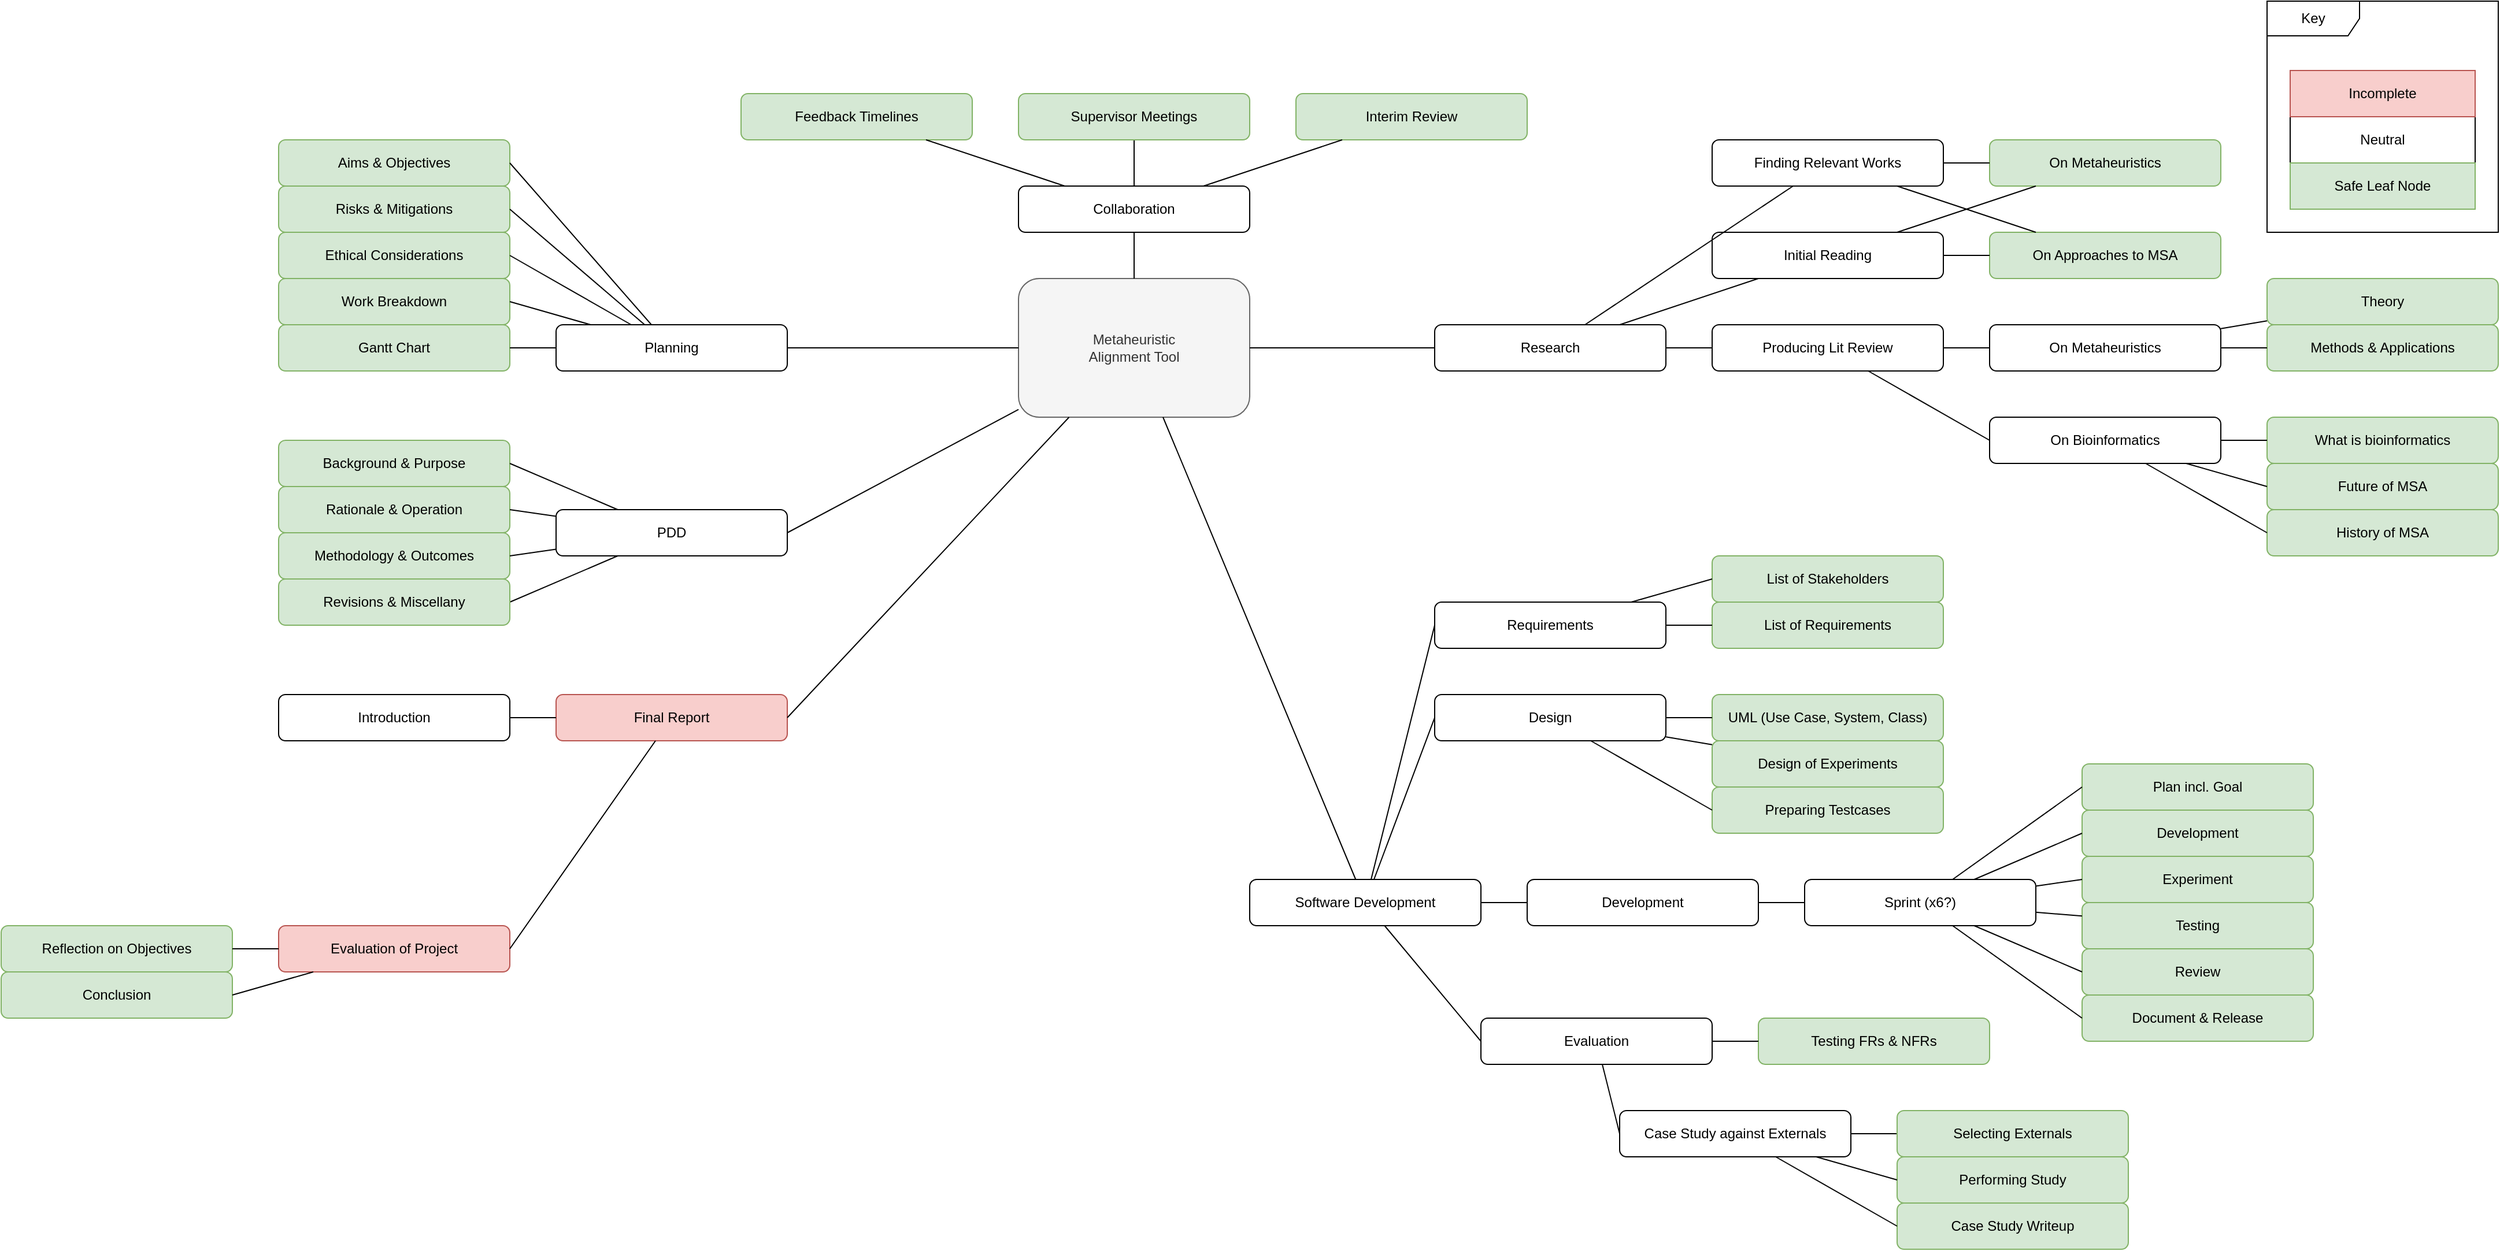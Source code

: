 <mxfile version="23.0.2" type="device">
  <diagram name="Page-1" id="MG5LI2uy3OAG8QXwMmSo">
    <mxGraphModel dx="2607" dy="2347" grid="1" gridSize="10" guides="1" tooltips="1" connect="1" arrows="1" fold="1" page="1" pageScale="1" pageWidth="1169" pageHeight="827" math="0" shadow="0">
      <root>
        <mxCell id="0" />
        <mxCell id="1" parent="0" />
        <mxCell id="G3nxdFLAYTbCHUNaFh7e-1" value="Software Development" style="rounded=1;whiteSpace=wrap;html=1;" parent="1" vertex="1">
          <mxGeometry x="1120" y="-40" width="200" height="40" as="geometry" />
        </mxCell>
        <mxCell id="G3nxdFLAYTbCHUNaFh7e-2" value="Metaheuristic&lt;br&gt;Alignment Tool" style="rounded=1;whiteSpace=wrap;html=1;fillColor=#f5f5f5;fontColor=#333333;strokeColor=#666666;" parent="1" vertex="1">
          <mxGeometry x="920" y="-560" width="200" height="120" as="geometry" />
        </mxCell>
        <mxCell id="G3nxdFLAYTbCHUNaFh7e-3" value="" style="endArrow=none;html=1;rounded=0;" parent="1" source="G3nxdFLAYTbCHUNaFh7e-1" target="G3nxdFLAYTbCHUNaFh7e-2" edge="1">
          <mxGeometry width="50" height="50" relative="1" as="geometry">
            <mxPoint x="820" y="-180" as="sourcePoint" />
            <mxPoint x="870" y="-230" as="targetPoint" />
          </mxGeometry>
        </mxCell>
        <mxCell id="G3nxdFLAYTbCHUNaFh7e-4" value="Evaluation" style="rounded=1;whiteSpace=wrap;html=1;" parent="1" vertex="1">
          <mxGeometry x="1320" y="80" width="200" height="40" as="geometry" />
        </mxCell>
        <mxCell id="G3nxdFLAYTbCHUNaFh7e-5" value="" style="endArrow=none;html=1;rounded=0;entryX=0;entryY=0.5;entryDx=0;entryDy=0;" parent="1" source="G3nxdFLAYTbCHUNaFh7e-1" target="G3nxdFLAYTbCHUNaFh7e-4" edge="1">
          <mxGeometry width="50" height="50" relative="1" as="geometry">
            <mxPoint x="562" y="-90" as="sourcePoint" />
            <mxPoint x="690" y="-41" as="targetPoint" />
          </mxGeometry>
        </mxCell>
        <mxCell id="G3nxdFLAYTbCHUNaFh7e-7" value="Case Study against Externals" style="rounded=1;whiteSpace=wrap;html=1;" parent="1" vertex="1">
          <mxGeometry x="1440" y="160" width="200" height="40" as="geometry" />
        </mxCell>
        <mxCell id="G3nxdFLAYTbCHUNaFh7e-8" value="Testing FRs &amp;amp; NFRs" style="rounded=1;whiteSpace=wrap;html=1;fillColor=#d5e8d4;strokeColor=#82b366;" parent="1" vertex="1">
          <mxGeometry x="1560" y="80" width="200" height="40" as="geometry" />
        </mxCell>
        <mxCell id="G3nxdFLAYTbCHUNaFh7e-9" value="" style="endArrow=none;html=1;rounded=0;exitX=0;exitY=0.5;exitDx=0;exitDy=0;" parent="1" source="G3nxdFLAYTbCHUNaFh7e-7" target="G3nxdFLAYTbCHUNaFh7e-4" edge="1">
          <mxGeometry width="50" height="50" relative="1" as="geometry">
            <mxPoint x="330" y="-80" as="sourcePoint" />
            <mxPoint x="380.0" as="targetPoint" />
          </mxGeometry>
        </mxCell>
        <mxCell id="G3nxdFLAYTbCHUNaFh7e-12" value="Research" style="rounded=1;whiteSpace=wrap;html=1;" parent="1" vertex="1">
          <mxGeometry x="1280" y="-520" width="200" height="40" as="geometry" />
        </mxCell>
        <mxCell id="G3nxdFLAYTbCHUNaFh7e-13" value="Finding Relevant Works" style="rounded=1;whiteSpace=wrap;html=1;" parent="1" vertex="1">
          <mxGeometry x="1520" y="-680" width="200" height="40" as="geometry" />
        </mxCell>
        <mxCell id="G3nxdFLAYTbCHUNaFh7e-14" value="Initial Reading" style="rounded=1;whiteSpace=wrap;html=1;" parent="1" vertex="1">
          <mxGeometry x="1520" y="-600" width="200" height="40" as="geometry" />
        </mxCell>
        <mxCell id="G3nxdFLAYTbCHUNaFh7e-15" value="Producing Lit Review" style="rounded=1;whiteSpace=wrap;html=1;" parent="1" vertex="1">
          <mxGeometry x="1520" y="-520" width="200" height="40" as="geometry" />
        </mxCell>
        <mxCell id="G3nxdFLAYTbCHUNaFh7e-16" value="" style="endArrow=none;html=1;rounded=0;entryX=0;entryY=0.5;entryDx=0;entryDy=0;" parent="1" source="G3nxdFLAYTbCHUNaFh7e-2" target="G3nxdFLAYTbCHUNaFh7e-12" edge="1">
          <mxGeometry width="50" height="50" relative="1" as="geometry">
            <mxPoint x="620" y="-330" as="sourcePoint" />
            <mxPoint x="670" y="-380" as="targetPoint" />
          </mxGeometry>
        </mxCell>
        <mxCell id="G3nxdFLAYTbCHUNaFh7e-17" value="" style="endArrow=none;html=1;rounded=0;" parent="1" source="G3nxdFLAYTbCHUNaFh7e-13" target="G3nxdFLAYTbCHUNaFh7e-12" edge="1">
          <mxGeometry width="50" height="50" relative="1" as="geometry">
            <mxPoint x="1260" y="390" as="sourcePoint" />
            <mxPoint x="1310" y="340" as="targetPoint" />
          </mxGeometry>
        </mxCell>
        <mxCell id="G3nxdFLAYTbCHUNaFh7e-18" value="" style="endArrow=none;html=1;rounded=0;" parent="1" source="G3nxdFLAYTbCHUNaFh7e-14" target="G3nxdFLAYTbCHUNaFh7e-12" edge="1">
          <mxGeometry width="50" height="50" relative="1" as="geometry">
            <mxPoint x="863" y="70" as="sourcePoint" />
            <mxPoint x="997" y="150" as="targetPoint" />
          </mxGeometry>
        </mxCell>
        <mxCell id="G3nxdFLAYTbCHUNaFh7e-19" value="" style="endArrow=none;html=1;rounded=0;" parent="1" source="G3nxdFLAYTbCHUNaFh7e-15" target="G3nxdFLAYTbCHUNaFh7e-12" edge="1">
          <mxGeometry width="50" height="50" relative="1" as="geometry">
            <mxPoint x="863" y="150" as="sourcePoint" />
            <mxPoint x="997" y="230" as="targetPoint" />
          </mxGeometry>
        </mxCell>
        <mxCell id="G3nxdFLAYTbCHUNaFh7e-20" value="" style="endArrow=none;html=1;rounded=0;" parent="1" source="G3nxdFLAYTbCHUNaFh7e-7" target="G3nxdFLAYTbCHUNaFh7e-21" edge="1">
          <mxGeometry width="50" height="50" relative="1" as="geometry">
            <mxPoint x="780" y="-300" as="sourcePoint" />
            <mxPoint x="440" y="40" as="targetPoint" />
          </mxGeometry>
        </mxCell>
        <mxCell id="G3nxdFLAYTbCHUNaFh7e-21" value="Selecting Externals" style="rounded=1;whiteSpace=wrap;html=1;fillColor=#d5e8d4;strokeColor=#82b366;" parent="1" vertex="1">
          <mxGeometry x="1680" y="160" width="200" height="40" as="geometry" />
        </mxCell>
        <mxCell id="G3nxdFLAYTbCHUNaFh7e-24" value="" style="endArrow=none;html=1;rounded=0;" parent="1" source="G3nxdFLAYTbCHUNaFh7e-8" target="G3nxdFLAYTbCHUNaFh7e-4" edge="1">
          <mxGeometry width="50" height="50" relative="1" as="geometry">
            <mxPoint x="280" y="-50" as="sourcePoint" />
            <mxPoint x="240.0" y="-36.667" as="targetPoint" />
          </mxGeometry>
        </mxCell>
        <mxCell id="G3nxdFLAYTbCHUNaFh7e-32" value="Sprint (x6?)" style="rounded=1;whiteSpace=wrap;html=1;" parent="1" vertex="1">
          <mxGeometry x="1600" y="-40" width="200" height="40" as="geometry" />
        </mxCell>
        <mxCell id="G3nxdFLAYTbCHUNaFh7e-41" value="Plan incl. Goal" style="rounded=1;whiteSpace=wrap;html=1;fillColor=#d5e8d4;strokeColor=#82b366;" parent="1" vertex="1">
          <mxGeometry x="1840" y="-140" width="200" height="40" as="geometry" />
        </mxCell>
        <mxCell id="G3nxdFLAYTbCHUNaFh7e-42" value="Development" style="rounded=1;whiteSpace=wrap;html=1;fillColor=#d5e8d4;strokeColor=#82b366;" parent="1" vertex="1">
          <mxGeometry x="1840" y="-100" width="200" height="40" as="geometry" />
        </mxCell>
        <mxCell id="G3nxdFLAYTbCHUNaFh7e-43" value="Testing" style="rounded=1;whiteSpace=wrap;html=1;fillColor=#d5e8d4;strokeColor=#82b366;" parent="1" vertex="1">
          <mxGeometry x="1840" y="-20" width="200" height="40" as="geometry" />
        </mxCell>
        <mxCell id="G3nxdFLAYTbCHUNaFh7e-44" value="Review" style="rounded=1;whiteSpace=wrap;html=1;fillColor=#d5e8d4;strokeColor=#82b366;" parent="1" vertex="1">
          <mxGeometry x="1840" y="20" width="200" height="40" as="geometry" />
        </mxCell>
        <mxCell id="G3nxdFLAYTbCHUNaFh7e-45" value="Document &amp;amp; Release" style="rounded=1;whiteSpace=wrap;html=1;fillColor=#d5e8d4;strokeColor=#82b366;" parent="1" vertex="1">
          <mxGeometry x="1840" y="60" width="200" height="40" as="geometry" />
        </mxCell>
        <mxCell id="G3nxdFLAYTbCHUNaFh7e-46" value="" style="endArrow=none;html=1;rounded=0;entryX=0;entryY=0.5;entryDx=0;entryDy=0;" parent="1" source="G3nxdFLAYTbCHUNaFh7e-32" target="G3nxdFLAYTbCHUNaFh7e-45" edge="1">
          <mxGeometry width="50" height="50" relative="1" as="geometry">
            <mxPoint x="1665" y="-30" as="sourcePoint" />
            <mxPoint x="1880" y="-120" as="targetPoint" />
          </mxGeometry>
        </mxCell>
        <mxCell id="G3nxdFLAYTbCHUNaFh7e-47" value="" style="endArrow=none;html=1;rounded=0;entryX=0;entryY=0.5;entryDx=0;entryDy=0;" parent="1" source="G3nxdFLAYTbCHUNaFh7e-32" target="G3nxdFLAYTbCHUNaFh7e-41" edge="1">
          <mxGeometry width="50" height="50" relative="1" as="geometry">
            <mxPoint x="1723" y="-30" as="sourcePoint" />
            <mxPoint x="1800" y="-140" as="targetPoint" />
          </mxGeometry>
        </mxCell>
        <mxCell id="G3nxdFLAYTbCHUNaFh7e-48" value="" style="endArrow=none;html=1;rounded=0;entryX=0;entryY=0.5;entryDx=0;entryDy=0;" parent="1" source="G3nxdFLAYTbCHUNaFh7e-32" target="G3nxdFLAYTbCHUNaFh7e-42" edge="1">
          <mxGeometry width="50" height="50" relative="1" as="geometry">
            <mxPoint x="1757" y="-30" as="sourcePoint" />
            <mxPoint x="1890" y="-70" as="targetPoint" />
          </mxGeometry>
        </mxCell>
        <mxCell id="G3nxdFLAYTbCHUNaFh7e-49" value="" style="endArrow=none;html=1;rounded=0;" parent="1" source="G3nxdFLAYTbCHUNaFh7e-32" target="G3nxdFLAYTbCHUNaFh7e-43" edge="1">
          <mxGeometry width="50" height="50" relative="1" as="geometry">
            <mxPoint x="1760" y="-40" as="sourcePoint" />
            <mxPoint x="1800" y="-40" as="targetPoint" />
          </mxGeometry>
        </mxCell>
        <mxCell id="G3nxdFLAYTbCHUNaFh7e-50" value="" style="endArrow=none;html=1;rounded=0;entryX=0;entryY=0.5;entryDx=0;entryDy=0;" parent="1" source="G3nxdFLAYTbCHUNaFh7e-32" target="G3nxdFLAYTbCHUNaFh7e-44" edge="1">
          <mxGeometry width="50" height="50" relative="1" as="geometry">
            <mxPoint x="1757" y="10" as="sourcePoint" />
            <mxPoint x="1890" y="50" as="targetPoint" />
          </mxGeometry>
        </mxCell>
        <mxCell id="G3nxdFLAYTbCHUNaFh7e-51" value="Design" style="rounded=1;whiteSpace=wrap;html=1;" parent="1" vertex="1">
          <mxGeometry x="1280" y="-200" width="200" height="40" as="geometry" />
        </mxCell>
        <mxCell id="G3nxdFLAYTbCHUNaFh7e-52" value="Requirements" style="rounded=1;whiteSpace=wrap;html=1;" parent="1" vertex="1">
          <mxGeometry x="1280" y="-280" width="200" height="40" as="geometry" />
        </mxCell>
        <mxCell id="G3nxdFLAYTbCHUNaFh7e-53" value="" style="endArrow=none;html=1;rounded=0;exitX=0;exitY=0.5;exitDx=0;exitDy=0;" parent="1" source="G3nxdFLAYTbCHUNaFh7e-52" target="G3nxdFLAYTbCHUNaFh7e-1" edge="1">
          <mxGeometry width="50" height="50" relative="1" as="geometry">
            <mxPoint x="1440" as="sourcePoint" />
            <mxPoint x="1490" y="-50" as="targetPoint" />
          </mxGeometry>
        </mxCell>
        <mxCell id="G3nxdFLAYTbCHUNaFh7e-54" value="" style="endArrow=none;html=1;rounded=0;exitX=0;exitY=0.5;exitDx=0;exitDy=0;" parent="1" source="G3nxdFLAYTbCHUNaFh7e-51" target="G3nxdFLAYTbCHUNaFh7e-1" edge="1">
          <mxGeometry width="50" height="50" relative="1" as="geometry">
            <mxPoint x="1160" y="-90" as="sourcePoint" />
            <mxPoint x="1180" y="-130" as="targetPoint" />
          </mxGeometry>
        </mxCell>
        <mxCell id="G3nxdFLAYTbCHUNaFh7e-55" value="Development" style="rounded=1;whiteSpace=wrap;html=1;" parent="1" vertex="1">
          <mxGeometry x="1360" y="-40" width="200" height="40" as="geometry" />
        </mxCell>
        <mxCell id="G3nxdFLAYTbCHUNaFh7e-56" value="" style="endArrow=none;html=1;rounded=0;exitX=0;exitY=0.5;exitDx=0;exitDy=0;" parent="1" source="G3nxdFLAYTbCHUNaFh7e-55" target="G3nxdFLAYTbCHUNaFh7e-1" edge="1">
          <mxGeometry width="50" height="50" relative="1" as="geometry">
            <mxPoint x="1225" y="-10" as="sourcePoint" />
            <mxPoint x="1195" y="-130" as="targetPoint" />
          </mxGeometry>
        </mxCell>
        <mxCell id="G3nxdFLAYTbCHUNaFh7e-57" value="" style="endArrow=none;html=1;rounded=0;" parent="1" source="G3nxdFLAYTbCHUNaFh7e-55" target="G3nxdFLAYTbCHUNaFh7e-32" edge="1">
          <mxGeometry width="50" height="50" relative="1" as="geometry">
            <mxPoint x="2066" y="-10" as="sourcePoint" />
            <mxPoint x="1600" y="-120.0" as="targetPoint" />
          </mxGeometry>
        </mxCell>
        <mxCell id="G3nxdFLAYTbCHUNaFh7e-65" value="Collaboration" style="rounded=1;whiteSpace=wrap;html=1;" parent="1" vertex="1">
          <mxGeometry x="920" y="-640" width="200" height="40" as="geometry" />
        </mxCell>
        <mxCell id="G3nxdFLAYTbCHUNaFh7e-66" value="" style="endArrow=none;html=1;rounded=0;" parent="1" source="G3nxdFLAYTbCHUNaFh7e-65" target="G3nxdFLAYTbCHUNaFh7e-2" edge="1">
          <mxGeometry width="50" height="50" relative="1" as="geometry">
            <mxPoint x="606" y="-530" as="sourcePoint" />
            <mxPoint x="800" y="-445" as="targetPoint" />
          </mxGeometry>
        </mxCell>
        <mxCell id="G3nxdFLAYTbCHUNaFh7e-67" value="Final Report" style="rounded=1;whiteSpace=wrap;html=1;fillColor=#f8cecc;strokeColor=#b85450;" parent="1" vertex="1">
          <mxGeometry x="520" y="-200" width="200" height="40" as="geometry" />
        </mxCell>
        <mxCell id="G3nxdFLAYTbCHUNaFh7e-68" value="On Approaches to MSA" style="rounded=1;whiteSpace=wrap;html=1;fillColor=#d5e8d4;strokeColor=#82b366;" parent="1" vertex="1">
          <mxGeometry x="1760" y="-600" width="200" height="40" as="geometry" />
        </mxCell>
        <mxCell id="G3nxdFLAYTbCHUNaFh7e-69" value="On Metaheuristics" style="rounded=1;whiteSpace=wrap;html=1;fillColor=#d5e8d4;strokeColor=#82b366;" parent="1" vertex="1">
          <mxGeometry x="1760" y="-680" width="200" height="40" as="geometry" />
        </mxCell>
        <mxCell id="G3nxdFLAYTbCHUNaFh7e-70" value="" style="endArrow=none;html=1;rounded=0;" parent="1" source="G3nxdFLAYTbCHUNaFh7e-69" target="G3nxdFLAYTbCHUNaFh7e-13" edge="1">
          <mxGeometry width="50" height="50" relative="1" as="geometry">
            <mxPoint x="830" y="-390" as="sourcePoint" />
            <mxPoint x="830" y="-230" as="targetPoint" />
          </mxGeometry>
        </mxCell>
        <mxCell id="G3nxdFLAYTbCHUNaFh7e-71" value="" style="endArrow=none;html=1;rounded=0;" parent="1" source="G3nxdFLAYTbCHUNaFh7e-68" target="G3nxdFLAYTbCHUNaFh7e-13" edge="1">
          <mxGeometry width="50" height="50" relative="1" as="geometry">
            <mxPoint x="595" y="-510" as="sourcePoint" />
            <mxPoint x="625" y="-390" as="targetPoint" />
          </mxGeometry>
        </mxCell>
        <mxCell id="G3nxdFLAYTbCHUNaFh7e-72" value="" style="endArrow=none;html=1;rounded=0;" parent="1" source="G3nxdFLAYTbCHUNaFh7e-65" target="G3nxdFLAYTbCHUNaFh7e-73" edge="1">
          <mxGeometry width="50" height="50" relative="1" as="geometry">
            <mxPoint x="1130" y="-545" as="sourcePoint" />
            <mxPoint x="740" y="-490" as="targetPoint" />
          </mxGeometry>
        </mxCell>
        <mxCell id="G3nxdFLAYTbCHUNaFh7e-73" value="Supervisor Meetings" style="rounded=1;whiteSpace=wrap;html=1;fillColor=#d5e8d4;strokeColor=#82b366;" parent="1" vertex="1">
          <mxGeometry x="920" y="-720" width="200" height="40" as="geometry" />
        </mxCell>
        <mxCell id="G3nxdFLAYTbCHUNaFh7e-74" value="Feedback Timelines" style="rounded=1;whiteSpace=wrap;html=1;fillColor=#d5e8d4;strokeColor=#82b366;" parent="1" vertex="1">
          <mxGeometry x="680" y="-720" width="200" height="40" as="geometry" />
        </mxCell>
        <mxCell id="G3nxdFLAYTbCHUNaFh7e-75" value="" style="endArrow=none;html=1;rounded=0;" parent="1" source="G3nxdFLAYTbCHUNaFh7e-65" target="G3nxdFLAYTbCHUNaFh7e-74" edge="1">
          <mxGeometry width="50" height="50" relative="1" as="geometry">
            <mxPoint x="960" y="-560" as="sourcePoint" />
            <mxPoint x="902" y="-630" as="targetPoint" />
          </mxGeometry>
        </mxCell>
        <mxCell id="G3nxdFLAYTbCHUNaFh7e-79" value="Experiment" style="rounded=1;whiteSpace=wrap;html=1;fillColor=#d5e8d4;strokeColor=#82b366;" parent="1" vertex="1">
          <mxGeometry x="1840" y="-60" width="200" height="40" as="geometry" />
        </mxCell>
        <mxCell id="G3nxdFLAYTbCHUNaFh7e-80" value="" style="endArrow=none;html=1;rounded=0;entryX=0;entryY=0.5;entryDx=0;entryDy=0;" parent="1" source="G3nxdFLAYTbCHUNaFh7e-32" target="G3nxdFLAYTbCHUNaFh7e-79" edge="1">
          <mxGeometry width="50" height="50" relative="1" as="geometry">
            <mxPoint x="1730" y="-30" as="sourcePoint" />
            <mxPoint x="1810" y="-70" as="targetPoint" />
          </mxGeometry>
        </mxCell>
        <mxCell id="G3nxdFLAYTbCHUNaFh7e-81" value="Interim Review" style="rounded=1;whiteSpace=wrap;html=1;fillColor=#d5e8d4;strokeColor=#82b366;" parent="1" vertex="1">
          <mxGeometry x="1160" y="-720" width="200" height="40" as="geometry" />
        </mxCell>
        <mxCell id="G3nxdFLAYTbCHUNaFh7e-82" value="" style="endArrow=none;html=1;rounded=0;" parent="1" source="G3nxdFLAYTbCHUNaFh7e-65" target="G3nxdFLAYTbCHUNaFh7e-81" edge="1">
          <mxGeometry width="50" height="50" relative="1" as="geometry">
            <mxPoint x="930" y="-550" as="sourcePoint" />
            <mxPoint x="890" y="-550" as="targetPoint" />
          </mxGeometry>
        </mxCell>
        <mxCell id="G3nxdFLAYTbCHUNaFh7e-85" value="" style="endArrow=none;html=1;rounded=0;" parent="1" source="G3nxdFLAYTbCHUNaFh7e-67" target="G3nxdFLAYTbCHUNaFh7e-87" edge="1">
          <mxGeometry width="50" height="50" relative="1" as="geometry">
            <mxPoint x="1560" y="-110" as="sourcePoint" />
            <mxPoint x="1420" y="80" as="targetPoint" />
          </mxGeometry>
        </mxCell>
        <mxCell id="G3nxdFLAYTbCHUNaFh7e-87" value="Introduction" style="rounded=1;whiteSpace=wrap;html=1;" parent="1" vertex="1">
          <mxGeometry x="280" y="-200" width="200" height="40" as="geometry" />
        </mxCell>
        <mxCell id="G3nxdFLAYTbCHUNaFh7e-88" value="PDD" style="rounded=1;whiteSpace=wrap;html=1;" parent="1" vertex="1">
          <mxGeometry x="520" y="-360" width="200" height="40" as="geometry" />
        </mxCell>
        <mxCell id="G3nxdFLAYTbCHUNaFh7e-92" value="" style="endArrow=none;html=1;rounded=0;exitX=0;exitY=0.5;exitDx=0;exitDy=0;" parent="1" target="G3nxdFLAYTbCHUNaFh7e-15" edge="1" source="6WMuvclhTFSew641T1Q7-1">
          <mxGeometry width="50" height="50" relative="1" as="geometry">
            <mxPoint x="1440" y="-660" as="sourcePoint" />
            <mxPoint x="1140" y="-370" as="targetPoint" />
          </mxGeometry>
        </mxCell>
        <mxCell id="G3nxdFLAYTbCHUNaFh7e-93" value="" style="endArrow=none;html=1;rounded=0;exitX=0;exitY=0.5;exitDx=0;exitDy=0;" parent="1" target="G3nxdFLAYTbCHUNaFh7e-15" edge="1" source="6WMuvclhTFSew641T1Q7-2">
          <mxGeometry width="50" height="50" relative="1" as="geometry">
            <mxPoint x="1580" y="-420" as="sourcePoint" />
            <mxPoint x="1384" y="-330" as="targetPoint" />
          </mxGeometry>
        </mxCell>
        <mxCell id="G3nxdFLAYTbCHUNaFh7e-95" value="Key" style="shape=umlFrame;whiteSpace=wrap;html=1;pointerEvents=0;width=80;height=30;" parent="1" vertex="1">
          <mxGeometry x="2000" y="-800" width="200" height="200" as="geometry" />
        </mxCell>
        <mxCell id="G3nxdFLAYTbCHUNaFh7e-97" value="Neutral" style="rounded=0;whiteSpace=wrap;html=1;" parent="1" vertex="1">
          <mxGeometry x="2020" y="-700" width="160" height="40" as="geometry" />
        </mxCell>
        <mxCell id="G3nxdFLAYTbCHUNaFh7e-96" value="Incomplete" style="rounded=0;whiteSpace=wrap;html=1;fillColor=#f8cecc;strokeColor=#b85450;" parent="1" vertex="1">
          <mxGeometry x="2020" y="-740" width="160" height="40" as="geometry" />
        </mxCell>
        <mxCell id="G3nxdFLAYTbCHUNaFh7e-98" value="Safe Leaf Node" style="rounded=0;whiteSpace=wrap;html=1;fillColor=#d5e8d4;strokeColor=#82b366;" parent="1" vertex="1">
          <mxGeometry x="2020" y="-660" width="160" height="40" as="geometry" />
        </mxCell>
        <mxCell id="6WMuvclhTFSew641T1Q7-1" value="On Metaheuristics" style="rounded=1;whiteSpace=wrap;html=1;" vertex="1" parent="1">
          <mxGeometry x="1760" y="-520" width="200" height="40" as="geometry" />
        </mxCell>
        <mxCell id="6WMuvclhTFSew641T1Q7-2" value="On Bioinformatics" style="rounded=1;whiteSpace=wrap;html=1;" vertex="1" parent="1">
          <mxGeometry x="1760" y="-440" width="200" height="40" as="geometry" />
        </mxCell>
        <mxCell id="6WMuvclhTFSew641T1Q7-3" value="Theory" style="rounded=1;whiteSpace=wrap;html=1;fillColor=#d5e8d4;strokeColor=#82b366;" vertex="1" parent="1">
          <mxGeometry x="2000" y="-560" width="200" height="40" as="geometry" />
        </mxCell>
        <mxCell id="6WMuvclhTFSew641T1Q7-4" value="Methods &amp;amp; Applications" style="rounded=1;whiteSpace=wrap;html=1;fillColor=#d5e8d4;strokeColor=#82b366;" vertex="1" parent="1">
          <mxGeometry x="2000" y="-520" width="200" height="40" as="geometry" />
        </mxCell>
        <mxCell id="6WMuvclhTFSew641T1Q7-5" value="" style="endArrow=none;html=1;rounded=0;" edge="1" parent="1" source="6WMuvclhTFSew641T1Q7-3" target="6WMuvclhTFSew641T1Q7-1">
          <mxGeometry width="50" height="50" relative="1" as="geometry">
            <mxPoint x="1620" y="-450" as="sourcePoint" />
            <mxPoint x="1620" y="-330" as="targetPoint" />
          </mxGeometry>
        </mxCell>
        <mxCell id="6WMuvclhTFSew641T1Q7-6" value="" style="endArrow=none;html=1;rounded=0;exitX=0;exitY=0.5;exitDx=0;exitDy=0;" edge="1" parent="1" source="6WMuvclhTFSew641T1Q7-4" target="6WMuvclhTFSew641T1Q7-1">
          <mxGeometry width="50" height="50" relative="1" as="geometry">
            <mxPoint x="1548" y="-650" as="sourcePoint" />
            <mxPoint x="1612" y="-490" as="targetPoint" />
          </mxGeometry>
        </mxCell>
        <mxCell id="6WMuvclhTFSew641T1Q7-7" value="What is bioinformatics" style="rounded=1;whiteSpace=wrap;html=1;fillColor=#d5e8d4;strokeColor=#82b366;" vertex="1" parent="1">
          <mxGeometry x="2000" y="-440" width="200" height="40" as="geometry" />
        </mxCell>
        <mxCell id="6WMuvclhTFSew641T1Q7-8" value="History of MSA" style="rounded=1;whiteSpace=wrap;html=1;fillColor=#d5e8d4;strokeColor=#82b366;" vertex="1" parent="1">
          <mxGeometry x="2000" y="-360" width="200" height="40" as="geometry" />
        </mxCell>
        <mxCell id="6WMuvclhTFSew641T1Q7-9" value="Future of MSA" style="rounded=1;whiteSpace=wrap;html=1;fillColor=#d5e8d4;strokeColor=#82b366;" vertex="1" parent="1">
          <mxGeometry x="2000" y="-400" width="200" height="40" as="geometry" />
        </mxCell>
        <mxCell id="6WMuvclhTFSew641T1Q7-10" value="" style="endArrow=none;html=1;rounded=0;" edge="1" parent="1" source="6WMuvclhTFSew641T1Q7-7" target="6WMuvclhTFSew641T1Q7-2">
          <mxGeometry width="50" height="50" relative="1" as="geometry">
            <mxPoint x="1770" y="-603" as="sourcePoint" />
            <mxPoint x="1690" y="-523" as="targetPoint" />
          </mxGeometry>
        </mxCell>
        <mxCell id="6WMuvclhTFSew641T1Q7-11" value="" style="endArrow=none;html=1;rounded=0;exitX=0;exitY=0.5;exitDx=0;exitDy=0;" edge="1" parent="1" source="6WMuvclhTFSew641T1Q7-8" target="6WMuvclhTFSew641T1Q7-2">
          <mxGeometry width="50" height="50" relative="1" as="geometry">
            <mxPoint x="2123" y="-523" as="sourcePoint" />
            <mxPoint x="2017" y="-443" as="targetPoint" />
          </mxGeometry>
        </mxCell>
        <mxCell id="6WMuvclhTFSew641T1Q7-12" value="" style="endArrow=none;html=1;rounded=0;exitX=0;exitY=0.5;exitDx=0;exitDy=0;" edge="1" parent="1" source="6WMuvclhTFSew641T1Q7-9" target="6WMuvclhTFSew641T1Q7-2">
          <mxGeometry width="50" height="50" relative="1" as="geometry">
            <mxPoint x="2210" y="-450" as="sourcePoint" />
            <mxPoint x="2090" y="-435" as="targetPoint" />
          </mxGeometry>
        </mxCell>
        <mxCell id="6WMuvclhTFSew641T1Q7-13" value="" style="endArrow=none;html=1;rounded=0;" edge="1" parent="1" source="G3nxdFLAYTbCHUNaFh7e-14" target="G3nxdFLAYTbCHUNaFh7e-69">
          <mxGeometry width="50" height="50" relative="1" as="geometry">
            <mxPoint x="622" y="-670" as="sourcePoint" />
            <mxPoint x="478" y="-610" as="targetPoint" />
          </mxGeometry>
        </mxCell>
        <mxCell id="6WMuvclhTFSew641T1Q7-14" value="" style="endArrow=none;html=1;rounded=0;" edge="1" parent="1" source="G3nxdFLAYTbCHUNaFh7e-14" target="G3nxdFLAYTbCHUNaFh7e-68">
          <mxGeometry width="50" height="50" relative="1" as="geometry">
            <mxPoint x="850" y="-630" as="sourcePoint" />
            <mxPoint x="730" y="-670" as="targetPoint" />
          </mxGeometry>
        </mxCell>
        <mxCell id="6WMuvclhTFSew641T1Q7-15" value="Aims &amp;amp; Objectives" style="rounded=1;whiteSpace=wrap;html=1;fillColor=#d5e8d4;strokeColor=#82b366;" vertex="1" parent="1">
          <mxGeometry x="280" y="-680" width="200" height="40" as="geometry" />
        </mxCell>
        <mxCell id="6WMuvclhTFSew641T1Q7-16" value="" style="endArrow=none;html=1;rounded=0;exitX=1;exitY=0.5;exitDx=0;exitDy=0;" edge="1" parent="1" source="6WMuvclhTFSew641T1Q7-15" target="6WMuvclhTFSew641T1Q7-23">
          <mxGeometry width="50" height="50" relative="1" as="geometry">
            <mxPoint x="970" y="115" as="sourcePoint" />
            <mxPoint x="1190" y="126" as="targetPoint" />
          </mxGeometry>
        </mxCell>
        <mxCell id="6WMuvclhTFSew641T1Q7-17" value="Gantt Chart" style="rounded=1;whiteSpace=wrap;html=1;fillColor=#d5e8d4;strokeColor=#82b366;" vertex="1" parent="1">
          <mxGeometry x="280" y="-520" width="200" height="40" as="geometry" />
        </mxCell>
        <mxCell id="6WMuvclhTFSew641T1Q7-18" value="" style="endArrow=none;html=1;rounded=0;exitX=1;exitY=0.5;exitDx=0;exitDy=0;" edge="1" parent="1" source="6WMuvclhTFSew641T1Q7-17" target="6WMuvclhTFSew641T1Q7-23">
          <mxGeometry width="50" height="50" relative="1" as="geometry">
            <mxPoint x="810" y="-350" as="sourcePoint" />
            <mxPoint x="930" y="-310" as="targetPoint" />
          </mxGeometry>
        </mxCell>
        <mxCell id="6WMuvclhTFSew641T1Q7-22" value="" style="endArrow=none;html=1;rounded=0;exitX=1;exitY=0.5;exitDx=0;exitDy=0;" edge="1" parent="1" source="G3nxdFLAYTbCHUNaFh7e-67" target="G3nxdFLAYTbCHUNaFh7e-2">
          <mxGeometry width="50" height="50" relative="1" as="geometry">
            <mxPoint x="710" y="-330" as="sourcePoint" />
            <mxPoint x="681.667" y="-500.0" as="targetPoint" />
          </mxGeometry>
        </mxCell>
        <mxCell id="6WMuvclhTFSew641T1Q7-23" value="Planning" style="rounded=1;whiteSpace=wrap;html=1;" vertex="1" parent="1">
          <mxGeometry x="520" y="-520" width="200" height="40" as="geometry" />
        </mxCell>
        <mxCell id="6WMuvclhTFSew641T1Q7-24" value="" style="endArrow=none;html=1;rounded=0;exitX=1;exitY=0.5;exitDx=0;exitDy=0;" edge="1" parent="1" source="6WMuvclhTFSew641T1Q7-23" target="G3nxdFLAYTbCHUNaFh7e-2">
          <mxGeometry width="50" height="50" relative="1" as="geometry">
            <mxPoint x="630" y="-330" as="sourcePoint" />
            <mxPoint x="600" y="-520.0" as="targetPoint" />
          </mxGeometry>
        </mxCell>
        <mxCell id="6WMuvclhTFSew641T1Q7-25" value="Evaluation of Project" style="rounded=1;whiteSpace=wrap;html=1;fillColor=#f8cecc;strokeColor=#b85450;" vertex="1" parent="1">
          <mxGeometry x="280" width="200" height="40" as="geometry" />
        </mxCell>
        <mxCell id="6WMuvclhTFSew641T1Q7-27" value="Performing Study" style="rounded=1;whiteSpace=wrap;html=1;fillColor=#d5e8d4;strokeColor=#82b366;" vertex="1" parent="1">
          <mxGeometry x="1680" y="200" width="200" height="40" as="geometry" />
        </mxCell>
        <mxCell id="6WMuvclhTFSew641T1Q7-28" value="" style="endArrow=none;html=1;rounded=0;entryX=0;entryY=0.5;entryDx=0;entryDy=0;" edge="1" parent="1" source="G3nxdFLAYTbCHUNaFh7e-7" target="6WMuvclhTFSew641T1Q7-27">
          <mxGeometry width="50" height="50" relative="1" as="geometry">
            <mxPoint x="1650" y="190" as="sourcePoint" />
            <mxPoint x="1730" y="190" as="targetPoint" />
          </mxGeometry>
        </mxCell>
        <mxCell id="6WMuvclhTFSew641T1Q7-29" value="Case Study Writeup" style="rounded=1;whiteSpace=wrap;html=1;fillColor=#d5e8d4;strokeColor=#82b366;" vertex="1" parent="1">
          <mxGeometry x="1680" y="240" width="200" height="40" as="geometry" />
        </mxCell>
        <mxCell id="6WMuvclhTFSew641T1Q7-30" value="" style="endArrow=none;html=1;rounded=0;entryX=0;entryY=0.5;entryDx=0;entryDy=0;" edge="1" parent="1" source="G3nxdFLAYTbCHUNaFh7e-7" target="6WMuvclhTFSew641T1Q7-29">
          <mxGeometry width="50" height="50" relative="1" as="geometry">
            <mxPoint x="1620" y="210" as="sourcePoint" />
            <mxPoint x="1760" y="250" as="targetPoint" />
          </mxGeometry>
        </mxCell>
        <mxCell id="6WMuvclhTFSew641T1Q7-31" value="List of Requirements" style="rounded=1;whiteSpace=wrap;html=1;fillColor=#d5e8d4;strokeColor=#82b366;" vertex="1" parent="1">
          <mxGeometry x="1520" y="-280" width="200" height="40" as="geometry" />
        </mxCell>
        <mxCell id="6WMuvclhTFSew641T1Q7-32" value="List of Stakeholders" style="rounded=1;whiteSpace=wrap;html=1;fillColor=#d5e8d4;strokeColor=#82b366;" vertex="1" parent="1">
          <mxGeometry x="1520" y="-320" width="200" height="40" as="geometry" />
        </mxCell>
        <mxCell id="6WMuvclhTFSew641T1Q7-34" value="" style="endArrow=none;html=1;rounded=0;exitX=0;exitY=0.5;exitDx=0;exitDy=0;" edge="1" parent="1" source="6WMuvclhTFSew641T1Q7-32" target="G3nxdFLAYTbCHUNaFh7e-52">
          <mxGeometry width="50" height="50" relative="1" as="geometry">
            <mxPoint x="1350" y="-230" as="sourcePoint" />
            <mxPoint x="1190" y="-150" as="targetPoint" />
          </mxGeometry>
        </mxCell>
        <mxCell id="6WMuvclhTFSew641T1Q7-35" value="" style="endArrow=none;html=1;rounded=0;" edge="1" parent="1" source="6WMuvclhTFSew641T1Q7-31" target="G3nxdFLAYTbCHUNaFh7e-52">
          <mxGeometry width="50" height="50" relative="1" as="geometry">
            <mxPoint x="1577" y="-290" as="sourcePoint" />
            <mxPoint x="1483" y="-270" as="targetPoint" />
          </mxGeometry>
        </mxCell>
        <mxCell id="6WMuvclhTFSew641T1Q7-36" value="UML (Use Case, System, Class)" style="rounded=1;whiteSpace=wrap;html=1;fillColor=#d5e8d4;strokeColor=#82b366;" vertex="1" parent="1">
          <mxGeometry x="1520" y="-200" width="200" height="40" as="geometry" />
        </mxCell>
        <mxCell id="6WMuvclhTFSew641T1Q7-39" value="Preparing Testcases" style="rounded=1;whiteSpace=wrap;html=1;fillColor=#d5e8d4;strokeColor=#82b366;" vertex="1" parent="1">
          <mxGeometry x="1520" y="-120" width="200" height="40" as="geometry" />
        </mxCell>
        <mxCell id="6WMuvclhTFSew641T1Q7-40" value="Design of Experiments" style="rounded=1;whiteSpace=wrap;html=1;fillColor=#d5e8d4;strokeColor=#82b366;" vertex="1" parent="1">
          <mxGeometry x="1520" y="-160" width="200" height="40" as="geometry" />
        </mxCell>
        <mxCell id="6WMuvclhTFSew641T1Q7-41" value="" style="endArrow=none;html=1;rounded=0;exitX=0;exitY=0.5;exitDx=0;exitDy=0;" edge="1" parent="1" source="6WMuvclhTFSew641T1Q7-36" target="G3nxdFLAYTbCHUNaFh7e-51">
          <mxGeometry width="50" height="50" relative="1" as="geometry">
            <mxPoint x="1570" y="-250" as="sourcePoint" />
            <mxPoint x="1490" y="-250" as="targetPoint" />
          </mxGeometry>
        </mxCell>
        <mxCell id="6WMuvclhTFSew641T1Q7-42" value="" style="endArrow=none;html=1;rounded=0;" edge="1" parent="1" source="6WMuvclhTFSew641T1Q7-40" target="G3nxdFLAYTbCHUNaFh7e-51">
          <mxGeometry width="50" height="50" relative="1" as="geometry">
            <mxPoint x="1570" y="-170" as="sourcePoint" />
            <mxPoint x="1480" y="-150" as="targetPoint" />
          </mxGeometry>
        </mxCell>
        <mxCell id="6WMuvclhTFSew641T1Q7-43" value="" style="endArrow=none;html=1;rounded=0;exitX=0;exitY=0.5;exitDx=0;exitDy=0;" edge="1" parent="1" source="6WMuvclhTFSew641T1Q7-39" target="G3nxdFLAYTbCHUNaFh7e-51">
          <mxGeometry width="50" height="50" relative="1" as="geometry">
            <mxPoint x="1570" y="-130" as="sourcePoint" />
            <mxPoint x="1490" y="-130" as="targetPoint" />
          </mxGeometry>
        </mxCell>
        <mxCell id="6WMuvclhTFSew641T1Q7-44" value="Reflection on Objectives" style="rounded=1;whiteSpace=wrap;html=1;fillColor=#d5e8d4;strokeColor=#82b366;" vertex="1" parent="1">
          <mxGeometry x="40" width="200" height="40" as="geometry" />
        </mxCell>
        <mxCell id="6WMuvclhTFSew641T1Q7-45" value="Conclusion" style="rounded=1;whiteSpace=wrap;html=1;fillColor=#d5e8d4;strokeColor=#82b366;" vertex="1" parent="1">
          <mxGeometry x="40" y="40" width="200" height="40" as="geometry" />
        </mxCell>
        <mxCell id="6WMuvclhTFSew641T1Q7-46" value="" style="endArrow=none;html=1;rounded=0;" edge="1" parent="1" source="6WMuvclhTFSew641T1Q7-25" target="6WMuvclhTFSew641T1Q7-44">
          <mxGeometry width="50" height="50" relative="1" as="geometry">
            <mxPoint x="150" y="-30" as="sourcePoint" />
            <mxPoint x="310" y="10" as="targetPoint" />
          </mxGeometry>
        </mxCell>
        <mxCell id="6WMuvclhTFSew641T1Q7-47" value="" style="endArrow=none;html=1;rounded=0;entryX=1;entryY=0.5;entryDx=0;entryDy=0;" edge="1" parent="1" source="6WMuvclhTFSew641T1Q7-25" target="6WMuvclhTFSew641T1Q7-45">
          <mxGeometry width="50" height="50" relative="1" as="geometry">
            <mxPoint x="490" y="30" as="sourcePoint" />
            <mxPoint x="530" y="30" as="targetPoint" />
          </mxGeometry>
        </mxCell>
        <mxCell id="6WMuvclhTFSew641T1Q7-48" value="" style="endArrow=none;html=1;rounded=0;exitX=1;exitY=0.5;exitDx=0;exitDy=0;" edge="1" parent="1" source="G3nxdFLAYTbCHUNaFh7e-88" target="G3nxdFLAYTbCHUNaFh7e-2">
          <mxGeometry width="50" height="50" relative="1" as="geometry">
            <mxPoint x="990" y="-410" as="sourcePoint" />
            <mxPoint x="672.5" y="-500.0" as="targetPoint" />
          </mxGeometry>
        </mxCell>
        <mxCell id="6WMuvclhTFSew641T1Q7-50" value="Risks &amp;amp; Mitigations" style="rounded=1;whiteSpace=wrap;html=1;fillColor=#d5e8d4;strokeColor=#82b366;" vertex="1" parent="1">
          <mxGeometry x="280" y="-640" width="200" height="40" as="geometry" />
        </mxCell>
        <mxCell id="6WMuvclhTFSew641T1Q7-52" value="Ethical Considerations" style="rounded=1;whiteSpace=wrap;html=1;fillColor=#d5e8d4;strokeColor=#82b366;" vertex="1" parent="1">
          <mxGeometry x="280" y="-600" width="200" height="40" as="geometry" />
        </mxCell>
        <mxCell id="6WMuvclhTFSew641T1Q7-53" value="" style="endArrow=none;html=1;rounded=0;exitX=1;exitY=0.5;exitDx=0;exitDy=0;" edge="1" parent="1" source="6WMuvclhTFSew641T1Q7-52" target="6WMuvclhTFSew641T1Q7-23">
          <mxGeometry width="50" height="50" relative="1" as="geometry">
            <mxPoint x="490" y="-450" as="sourcePoint" />
            <mxPoint x="530" y="-450" as="targetPoint" />
          </mxGeometry>
        </mxCell>
        <mxCell id="6WMuvclhTFSew641T1Q7-54" value="Work Breakdown" style="rounded=1;whiteSpace=wrap;html=1;fillColor=#d5e8d4;strokeColor=#82b366;" vertex="1" parent="1">
          <mxGeometry x="280" y="-560" width="200" height="40" as="geometry" />
        </mxCell>
        <mxCell id="6WMuvclhTFSew641T1Q7-55" value="" style="endArrow=none;html=1;rounded=0;exitX=1;exitY=0.5;exitDx=0;exitDy=0;" edge="1" parent="1" source="6WMuvclhTFSew641T1Q7-54" target="6WMuvclhTFSew641T1Q7-23">
          <mxGeometry width="50" height="50" relative="1" as="geometry">
            <mxPoint x="490" y="-427" as="sourcePoint" />
            <mxPoint x="530" y="-433" as="targetPoint" />
          </mxGeometry>
        </mxCell>
        <mxCell id="6WMuvclhTFSew641T1Q7-56" value="" style="endArrow=none;html=1;rounded=0;exitX=1;exitY=0.5;exitDx=0;exitDy=0;" edge="1" parent="1" source="6WMuvclhTFSew641T1Q7-50" target="6WMuvclhTFSew641T1Q7-23">
          <mxGeometry width="50" height="50" relative="1" as="geometry">
            <mxPoint x="490" y="-650" as="sourcePoint" />
            <mxPoint x="616" y="-470" as="targetPoint" />
          </mxGeometry>
        </mxCell>
        <mxCell id="6WMuvclhTFSew641T1Q7-57" value="" style="endArrow=none;html=1;rounded=0;entryX=1;entryY=0.5;entryDx=0;entryDy=0;" edge="1" parent="1" source="G3nxdFLAYTbCHUNaFh7e-67" target="6WMuvclhTFSew641T1Q7-25">
          <mxGeometry width="50" height="50" relative="1" as="geometry">
            <mxPoint x="530" y="-10" as="sourcePoint" />
            <mxPoint x="490" y="-10" as="targetPoint" />
          </mxGeometry>
        </mxCell>
        <mxCell id="6WMuvclhTFSew641T1Q7-58" value="Background &amp;amp; Purpose" style="rounded=1;whiteSpace=wrap;html=1;fillColor=#d5e8d4;strokeColor=#82b366;" vertex="1" parent="1">
          <mxGeometry x="280" y="-420" width="200" height="40" as="geometry" />
        </mxCell>
        <mxCell id="6WMuvclhTFSew641T1Q7-59" value="Rationale &amp;amp; Operation" style="rounded=1;whiteSpace=wrap;html=1;fillColor=#d5e8d4;strokeColor=#82b366;" vertex="1" parent="1">
          <mxGeometry x="280" y="-380" width="200" height="40" as="geometry" />
        </mxCell>
        <mxCell id="6WMuvclhTFSew641T1Q7-61" value="Methodology &amp;amp; Outcomes" style="rounded=1;whiteSpace=wrap;html=1;fillColor=#d5e8d4;strokeColor=#82b366;" vertex="1" parent="1">
          <mxGeometry x="280" y="-340" width="200" height="40" as="geometry" />
        </mxCell>
        <mxCell id="6WMuvclhTFSew641T1Q7-62" value="" style="endArrow=none;html=1;rounded=0;exitX=1;exitY=0.5;exitDx=0;exitDy=0;" edge="1" parent="1" source="6WMuvclhTFSew641T1Q7-58" target="G3nxdFLAYTbCHUNaFh7e-88">
          <mxGeometry width="50" height="50" relative="1" as="geometry">
            <mxPoint x="640" y="-250" as="sourcePoint" />
            <mxPoint x="690" y="-300" as="targetPoint" />
          </mxGeometry>
        </mxCell>
        <mxCell id="6WMuvclhTFSew641T1Q7-63" value="" style="endArrow=none;html=1;rounded=0;exitX=1;exitY=0.5;exitDx=0;exitDy=0;" edge="1" parent="1" source="6WMuvclhTFSew641T1Q7-59" target="G3nxdFLAYTbCHUNaFh7e-88">
          <mxGeometry width="50" height="50" relative="1" as="geometry">
            <mxPoint x="410" y="-390" as="sourcePoint" />
            <mxPoint x="530" y="-390" as="targetPoint" />
          </mxGeometry>
        </mxCell>
        <mxCell id="6WMuvclhTFSew641T1Q7-64" value="" style="endArrow=none;html=1;rounded=0;exitX=1;exitY=0.5;exitDx=0;exitDy=0;" edge="1" parent="1" source="6WMuvclhTFSew641T1Q7-61" target="G3nxdFLAYTbCHUNaFh7e-88">
          <mxGeometry width="50" height="50" relative="1" as="geometry">
            <mxPoint x="410" y="-362" as="sourcePoint" />
            <mxPoint x="530" y="-377" as="targetPoint" />
          </mxGeometry>
        </mxCell>
        <mxCell id="6WMuvclhTFSew641T1Q7-65" value="" style="endArrow=none;html=1;rounded=0;" edge="1" parent="1" target="G3nxdFLAYTbCHUNaFh7e-88">
          <mxGeometry width="50" height="50" relative="1" as="geometry">
            <mxPoint x="480" y="-280" as="sourcePoint" />
            <mxPoint x="560" y="-330" as="targetPoint" />
          </mxGeometry>
        </mxCell>
        <mxCell id="6WMuvclhTFSew641T1Q7-66" value="Revisions &amp;amp; Miscellany" style="rounded=1;whiteSpace=wrap;html=1;fillColor=#d5e8d4;strokeColor=#82b366;" vertex="1" parent="1">
          <mxGeometry x="280" y="-300" width="200" height="40" as="geometry" />
        </mxCell>
      </root>
    </mxGraphModel>
  </diagram>
</mxfile>
